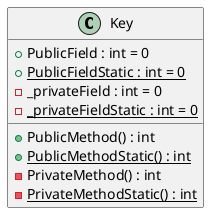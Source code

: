 @startuml
class Key {
    + PublicField : int = 0
    + {static} PublicFieldStatic : int = 0
    - _privateField : int = 0
    - {static} _privateFieldStatic : int = 0
    + PublicMethod() : int
    + {static} PublicMethodStatic() : int
    - PrivateMethod() : int
    - {static} PrivateMethodStatic() : int
}
@enduml
